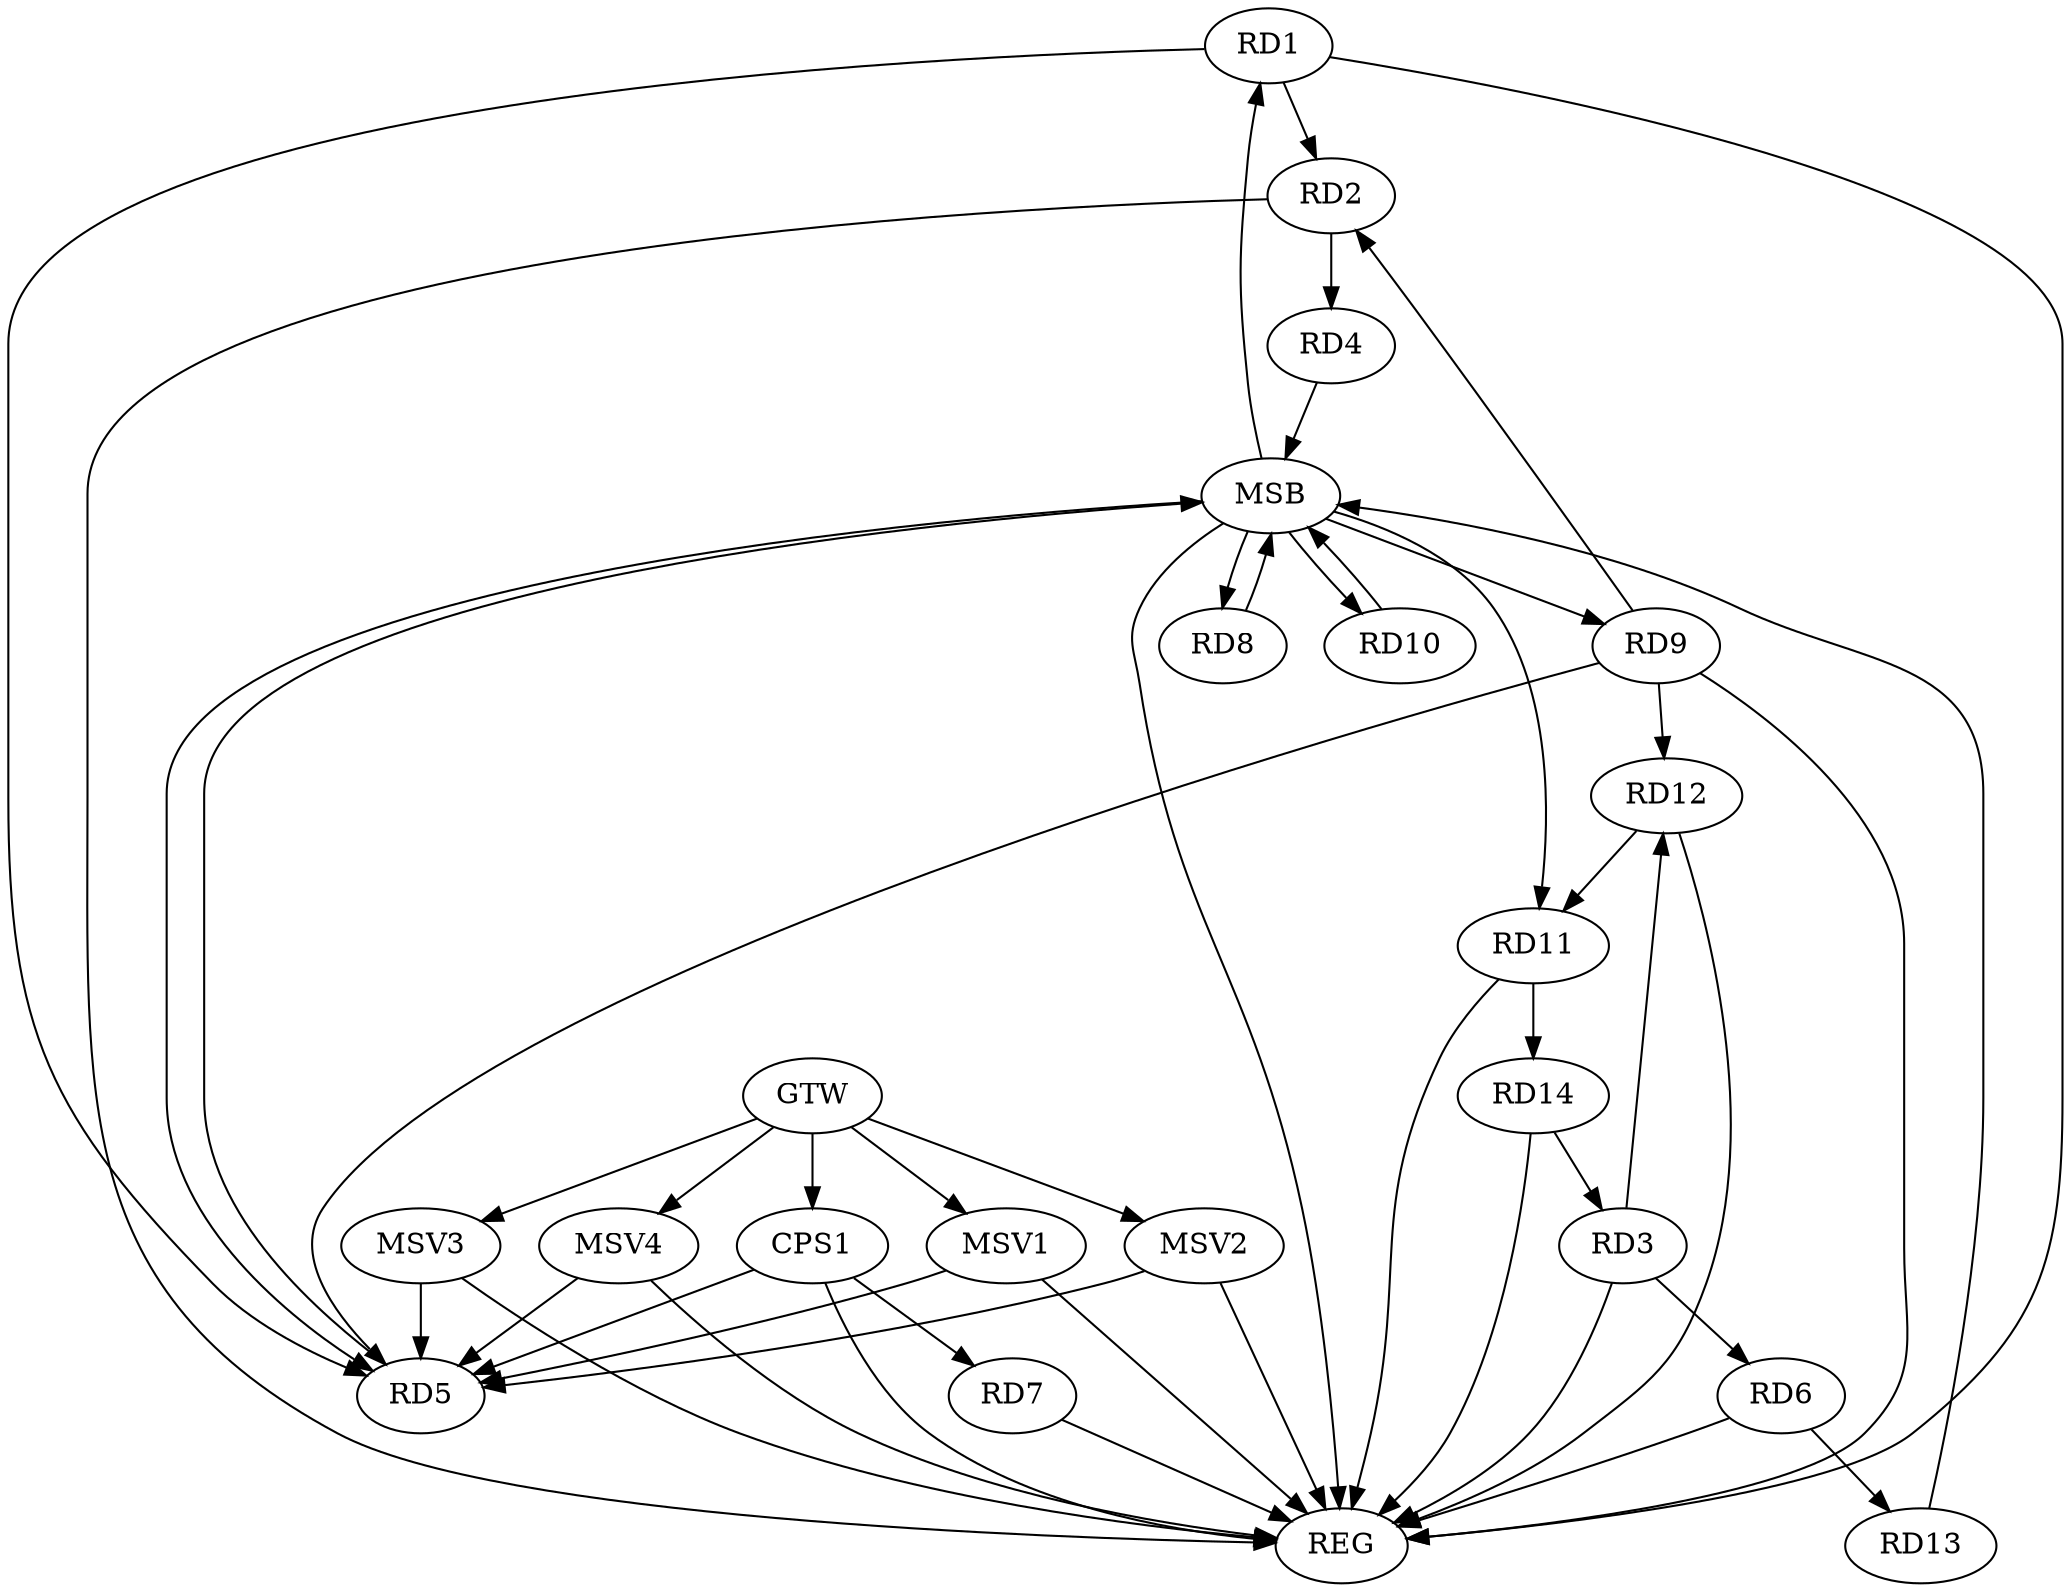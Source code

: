 strict digraph G {
  RD1 [ label="RD1" ];
  RD2 [ label="RD2" ];
  RD3 [ label="RD3" ];
  RD4 [ label="RD4" ];
  RD5 [ label="RD5" ];
  RD6 [ label="RD6" ];
  RD7 [ label="RD7" ];
  RD8 [ label="RD8" ];
  RD9 [ label="RD9" ];
  RD10 [ label="RD10" ];
  RD11 [ label="RD11" ];
  RD12 [ label="RD12" ];
  RD13 [ label="RD13" ];
  RD14 [ label="RD14" ];
  CPS1 [ label="CPS1" ];
  GTW [ label="GTW" ];
  REG [ label="REG" ];
  MSB [ label="MSB" ];
  MSV1 [ label="MSV1" ];
  MSV2 [ label="MSV2" ];
  MSV3 [ label="MSV3" ];
  MSV4 [ label="MSV4" ];
  RD1 -> RD2;
  RD1 -> RD5;
  RD2 -> RD4;
  RD9 -> RD2;
  RD3 -> RD6;
  RD3 -> RD12;
  RD14 -> RD3;
  RD9 -> RD5;
  RD6 -> RD13;
  RD9 -> RD12;
  RD12 -> RD11;
  RD11 -> RD14;
  CPS1 -> RD5;
  CPS1 -> RD7;
  GTW -> CPS1;
  RD1 -> REG;
  RD2 -> REG;
  RD3 -> REG;
  RD6 -> REG;
  RD7 -> REG;
  RD9 -> REG;
  RD11 -> REG;
  RD12 -> REG;
  RD14 -> REG;
  CPS1 -> REG;
  RD4 -> MSB;
  MSB -> RD5;
  MSB -> REG;
  RD5 -> MSB;
  RD8 -> MSB;
  MSB -> RD9;
  MSB -> RD11;
  RD10 -> MSB;
  MSB -> RD1;
  MSB -> RD8;
  RD13 -> MSB;
  MSB -> RD10;
  MSV1 -> RD5;
  GTW -> MSV1;
  MSV1 -> REG;
  MSV2 -> RD5;
  GTW -> MSV2;
  MSV2 -> REG;
  MSV3 -> RD5;
  GTW -> MSV3;
  MSV3 -> REG;
  MSV4 -> RD5;
  GTW -> MSV4;
  MSV4 -> REG;
}
